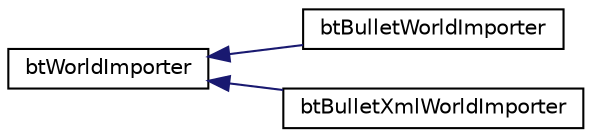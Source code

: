 digraph "Graphical Class Hierarchy"
{
  edge [fontname="Helvetica",fontsize="10",labelfontname="Helvetica",labelfontsize="10"];
  node [fontname="Helvetica",fontsize="10",shape=record];
  rankdir="LR";
  Node1 [label="btWorldImporter",height=0.2,width=0.4,color="black", fillcolor="white", style="filled",URL="$classbt_world_importer.html"];
  Node1 -> Node2 [dir="back",color="midnightblue",fontsize="10",style="solid",fontname="Helvetica"];
  Node2 [label="btBulletWorldImporter",height=0.2,width=0.4,color="black", fillcolor="white", style="filled",URL="$classbt_bullet_world_importer.html"];
  Node1 -> Node3 [dir="back",color="midnightblue",fontsize="10",style="solid",fontname="Helvetica"];
  Node3 [label="btBulletXmlWorldImporter",height=0.2,width=0.4,color="black", fillcolor="white", style="filled",URL="$classbt_bullet_xml_world_importer.html"];
}
